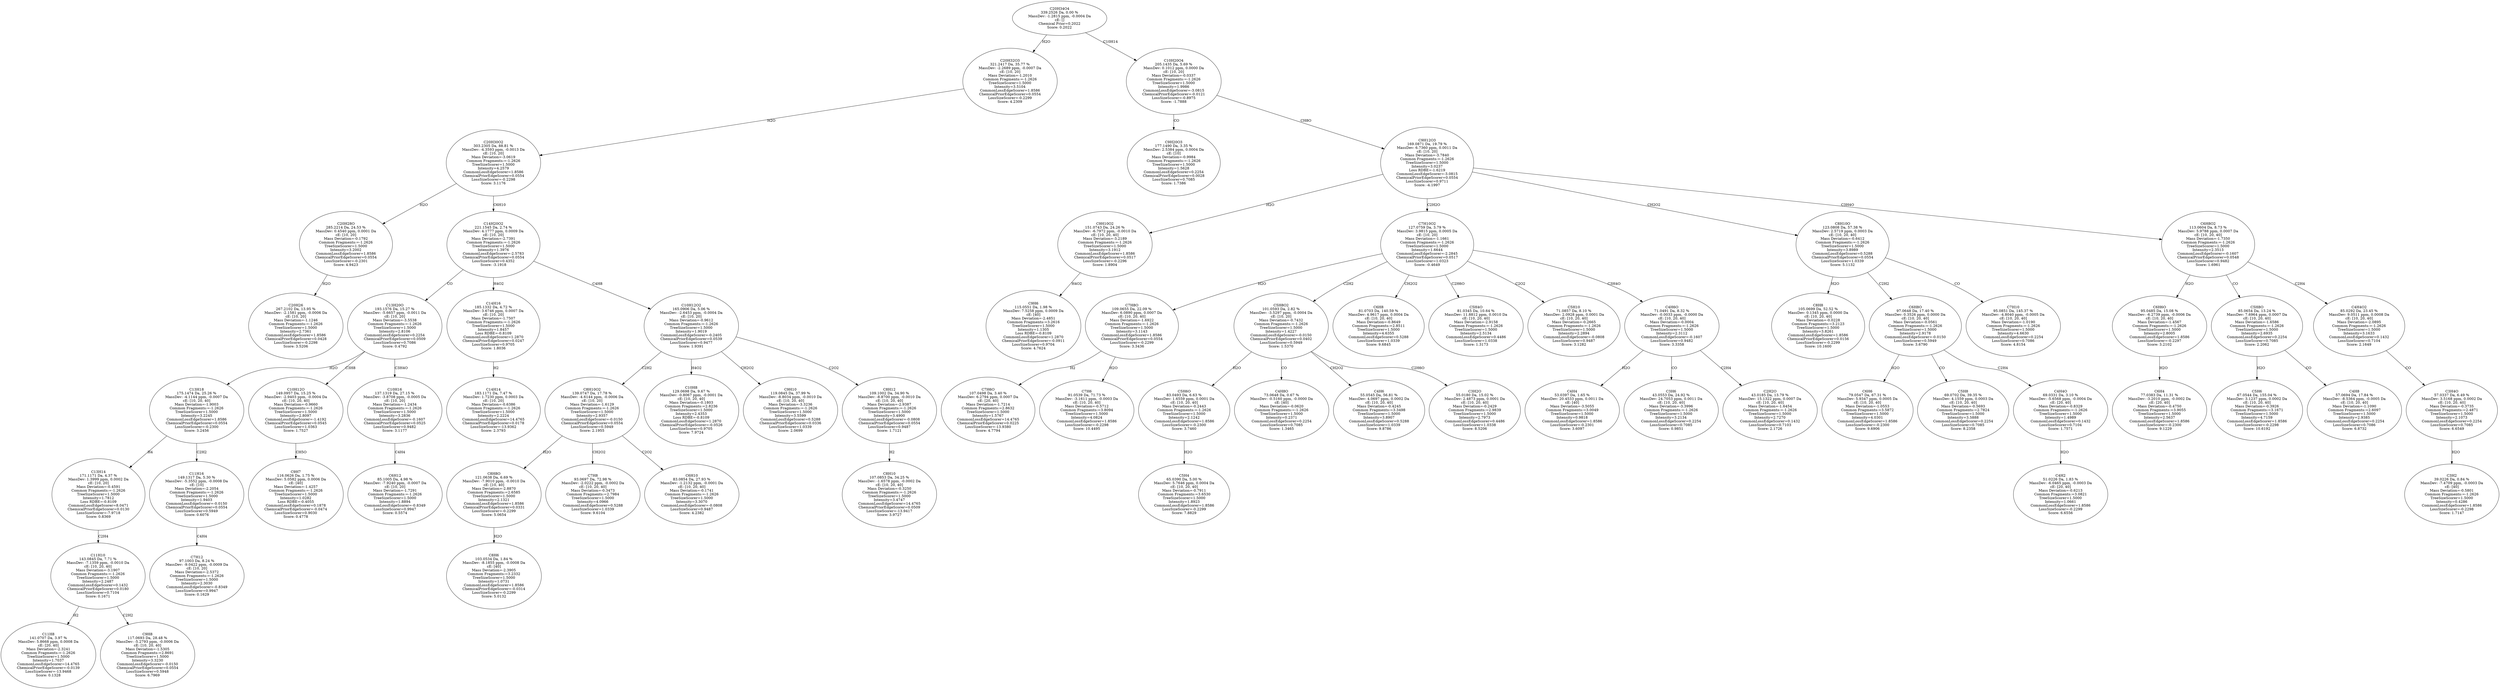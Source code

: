 strict digraph {
v1 [label="C20H26\n267.2102 Da, 13.95 %\nMassDev: -2.1581 ppm, -0.0006 Da\ncE: [10, 20]\nMass Deviation=-1.1246\nCommon Fragments:=-1.2626\nTreeSizeScorer=1.5000\nIntensity=2.7361\nCommonLossEdgeScorer=1.8586\nChemicalPriorEdgeScorer=0.0428\nLossSizeScorer=-0.2298\nScore: 3.5206"];
v2 [label="C20H28O\n285.2214 Da, 24.53 %\nMassDev: 0.4540 ppm, 0.0001 Da\ncE: [10, 20]\nMass Deviation=-0.1792\nCommon Fragments:=-1.2626\nTreeSizeScorer=1.5000\nIntensity=3.2002\nCommonLossEdgeScorer=1.8586\nChemicalPriorEdgeScorer=0.0554\nLossSizeScorer=-0.2301\nScore: 4.9423"];
v3 [label="C11H8\n141.0707 Da, 3.97 %\nMassDev: 5.8668 ppm, 0.0008 Da\ncE: [20, 40]\nMass Deviation=-2.3241\nCommon Fragments:=-1.2626\nTreeSizeScorer=1.5000\nIntensity=1.7037\nCommonLossEdgeScorer=14.4765\nChemicalPriorEdgeScorer=-0.0139\nLossSizeScorer=-13.9468\nScore: 0.1328"];
v4 [label="C9H8\n117.0693 Da, 28.48 %\nMassDev: -5.2793 ppm, -0.0006 Da\ncE: [10, 20, 40]\nMass Deviation=-1.5305\nCommon Fragments:=2.8691\nTreeSizeScorer=1.5000\nIntensity=3.3230\nCommonLossEdgeScorer=-0.0150\nChemicalPriorEdgeScorer=0.0554\nLossSizeScorer=0.5948\nScore: 6.7969"];
v5 [label="C11H10\n143.0845 Da, 7.71 %\nMassDev: -7.1359 ppm, -0.0010 Da\ncE: [10, 20, 40]\nMass Deviation=-3.1907\nCommon Fragments:=-1.2626\nTreeSizeScorer=1.5000\nIntensity=2.2487\nCommonLossEdgeScorer=0.1432\nChemicalPriorEdgeScorer=0.0180\nLossSizeScorer=0.7104\nScore: 0.1671"];
v6 [label="C13H14\n171.1171 Da, 4.37 %\nMassDev: 1.3999 ppm, 0.0002 Da\ncE: [10, 20]\nMass Deviation=-0.4591\nCommon Fragments:=-1.2626\nTreeSizeScorer=1.5000\nIntensity=1.7812\nLoss RDBE=-0.8109\nCommonLossEdgeScorer=8.0471\nChemicalPriorEdgeScorer=0.0130\nLossSizeScorer=-7.9718\nScore: 0.8369"];
v7 [label="C7H12\n97.1003 Da, 8.24 %\nMassDev: -9.0422 ppm, -0.0009 Da\ncE: [10, 20]\nMass Deviation=-2.5372\nCommon Fragments:=-1.2626\nTreeSizeScorer=1.5000\nIntensity=2.3030\nCommonLossEdgeScorer=-0.8349\nLossSizeScorer=0.9947\nScore: 0.1629"];
v8 [label="C11H16\n149.1317 Da, 5.30 %\nMassDev: -5.3552 ppm, -0.0008 Da\ncE: [10]\nMass Deviation=-2.2054\nCommon Fragments:=-1.2626\nTreeSizeScorer=1.5000\nIntensity=1.9403\nCommonLossEdgeScorer=-0.0150\nChemicalPriorEdgeScorer=0.0554\nLossSizeScorer=0.5949\nScore: 0.6076"];
v9 [label="C13H18\n175.1474 Da, 25.26 %\nMassDev: -4.1144 ppm, -0.0007 Da\ncE: [10, 20, 40]\nMass Deviation=-1.9003\nCommon Fragments:=-1.2626\nTreeSizeScorer=1.5000\nIntensity=3.2245\nCommonLossEdgeScorer=1.8586\nChemicalPriorEdgeScorer=0.0554\nLossSizeScorer=-0.2300\nScore: 3.2456"];
v10 [label="C9H7\n116.0626 Da, 1.75 %\nMassDev: 5.0582 ppm, 0.0006 Da\ncE: [40]\nMass Deviation=-1.4257\nCommon Fragments:=-1.2626\nTreeSizeScorer=1.5000\nIntensity=1.0282\nLoss RDBE=-0.4055\nCommonLossEdgeScorer=0.1878\nChemicalPriorEdgeScorer=-0.0474\nLossSizeScorer=0.9030\nScore: 0.4778"];
v11 [label="C10H12O\n149.0957 Da, 15.25 %\nMassDev: -2.9403 ppm, -0.0004 Da\ncE: [10, 20, 40]\nMass Deviation=-0.9660\nCommon Fragments:=-1.2626\nTreeSizeScorer=1.5000\nIntensity=2.8097\nCommonLossEdgeScorer=-1.4192\nChemicalPriorEdgeScorer=0.0545\nLossSizeScorer=1.0363\nScore: 1.7527"];
v12 [label="C6H12\n85.1005 Da, 4.98 %\nMassDev: -7.9240 ppm, -0.0007 Da\ncE: [10, 20]\nMass Deviation=-1.7291\nCommon Fragments:=-1.2626\nTreeSizeScorer=1.5000\nIntensity=1.8894\nCommonLossEdgeScorer=-0.8349\nLossSizeScorer=0.9947\nScore: 0.5574"];
v13 [label="C10H16\n137.1319 Da, 27.15 %\nMassDev: -3.8708 ppm, -0.0005 Da\ncE: [10, 20]\nMass Deviation=-1.2434\nCommon Fragments:=-1.2626\nTreeSizeScorer=1.5000\nIntensity=3.2836\nCommonLossEdgeScorer=-0.1607\nChemicalPriorEdgeScorer=0.0525\nLossSizeScorer=0.9482\nScore: 3.1177"];
v14 [label="C13H20O\n193.1576 Da, 15.27 %\nMassDev: -5.6657 ppm, -0.0011 Da\ncE: [10, 20]\nMass Deviation=-3.5538\nCommon Fragments:=-1.2626\nTreeSizeScorer=1.5000\nIntensity=2.8106\nCommonLossEdgeScorer=0.2254\nChemicalPriorEdgeScorer=0.0509\nLossSizeScorer=0.7086\nScore: 0.4792"];
v15 [label="C14H14\n183.1171 Da, 7.47 %\nMassDev: 1.7230 ppm, 0.0003 Da\ncE: [10, 20]\nMass Deviation=-0.6386\nCommon Fragments:=-1.2626\nTreeSizeScorer=1.5000\nIntensity=2.2224\nCommonLossEdgeScorer=14.4765\nChemicalPriorEdgeScorer=0.0178\nLossSizeScorer=-13.9362\nScore: 2.3793"];
v16 [label="C14H16\n185.1332 Da, 4.72 %\nMassDev: 3.6746 ppm, 0.0007 Da\ncE: [10, 20]\nMass Deviation=-1.7507\nCommon Fragments:=-1.2626\nTreeSizeScorer=1.5000\nIntensity=1.8457\nLoss RDBE=-0.8109\nCommonLossEdgeScorer=1.2870\nChemicalPriorEdgeScorer=0.0247\nLossSizeScorer=0.9705\nScore: 1.8036"];
v17 [label="C8H6\n103.0534 Da, 1.84 %\nMassDev: -8.1855 ppm, -0.0008 Da\ncE: [40]\nMass Deviation=-2.3905\nCommon Fragments:=3.2332\nTreeSizeScorer=1.5000\nIntensity=1.0731\nCommonLossEdgeScorer=1.8586\nChemicalPriorEdgeScorer=-0.0314\nLossSizeScorer=-0.2299\nScore: 5.0132"];
v18 [label="C8H8O\n121.0638 Da, 6.69 %\nMassDev: -7.9010 ppm, -0.0010 Da\ncE: [10, 40]\nMass Deviation=-2.8870\nCommon Fragments:=2.6585\nTreeSizeScorer=1.5000\nIntensity=2.1321\nCommonLossEdgeScorer=1.8586\nChemicalPriorEdgeScorer=0.0331\nLossSizeScorer=-0.2299\nScore: 5.0654"];
v19 [label="C7H8\n93.0697 Da, 72.98 %\nMassDev: -2.0222 ppm, -0.0002 Da\ncE: [10, 20, 40]\nMass Deviation=-0.3473\nCommon Fragments:=2.7984\nTreeSizeScorer=1.5000\nIntensity=4.0966\nCommonLossEdgeScorer=0.5288\nLossSizeScorer=1.0339\nScore: 9.6104"];
v20 [label="C6H10\n83.0854 Da, 27.93 %\nMassDev: -1.2132 ppm, -0.0001 Da\ncE: [10, 20, 40]\nMass Deviation=-0.1741\nCommon Fragments:=-1.2626\nTreeSizeScorer=1.5000\nIntensity=3.3070\nCommonLossEdgeScorer=-0.0808\nLossSizeScorer=0.9487\nScore: 4.2382"];
v21 [label="C8H10O2\n139.0747 Da, 17.78 %\nMassDev: -4.6144 ppm, -0.0006 Da\ncE: [10, 20]\nMass Deviation=-1.6129\nCommon Fragments:=-1.2626\nTreeSizeScorer=1.5000\nIntensity=2.9357\nCommonLossEdgeScorer=-0.0150\nChemicalPriorEdgeScorer=0.0554\nLossSizeScorer=0.5949\nScore: 2.1955"];
v22 [label="C10H8\n129.0698 Da, 9.67 %\nMassDev: -0.8067 ppm, -0.0001 Da\ncE: [10, 20, 40]\nMass Deviation=-0.1803\nCommon Fragments:=2.8236\nTreeSizeScorer=1.5000\nIntensity=2.4353\nLoss RDBE=-0.8109\nCommonLossEdgeScorer=1.2870\nChemicalPriorEdgeScorer=-0.0526\nLossSizeScorer=0.9705\nScore: 7.9724"];
v23 [label="C9H10\n119.0845 Da, 37.99 %\nMassDev: -8.8034 ppm, -0.0010 Da\ncE: [10, 20, 40]\nMass Deviation=-3.3236\nCommon Fragments:=-1.2626\nTreeSizeScorer=1.5000\nIntensity=3.5599\nCommonLossEdgeScorer=0.5288\nChemicalPriorEdgeScorer=0.0336\nLossSizeScorer=1.0339\nScore: 2.0699"];
v24 [label="C8H10\n107.0853 Da, 34.25 %\nMassDev: -1.6578 ppm, -0.0002 Da\ncE: [10, 20, 40]\nMass Deviation=-0.3250\nCommon Fragments:=-1.2626\nTreeSizeScorer=1.5000\nIntensity=3.4747\nCommonLossEdgeScorer=14.4765\nChemicalPriorEdgeScorer=0.0509\nLossSizeScorer=-13.9417\nScore: 3.9727"];
v25 [label="C8H12\n109.1002 Da, 34.90 %\nMassDev: -8.8700 ppm, -0.0010 Da\ncE: [10, 20, 40]\nMass Deviation=-2.9387\nCommon Fragments:=-1.2626\nTreeSizeScorer=1.5000\nIntensity=3.4900\nCommonLossEdgeScorer=-0.0808\nChemicalPriorEdgeScorer=0.0554\nLossSizeScorer=0.9487\nScore: 1.7121"];
v26 [label="C10H12O2\n165.0906 Da, 5.06 %\nMassDev: -2.6453 ppm, -0.0004 Da\ncE: [10, 20]\nMass Deviation=-0.9612\nCommon Fragments:=-1.2626\nTreeSizeScorer=1.5000\nIntensity=1.9019\nCommonLossEdgeScorer=-0.2405\nChemicalPriorEdgeScorer=0.0539\nLossSizeScorer=0.9477\nScore: 1.9391"];
v27 [label="C14H20O2\n221.1545 Da, 2.74 %\nMassDev: 4.1777 ppm, 0.0009 Da\ncE: [10, 20]\nMass Deviation=-2.7391\nCommon Fragments:=-1.2626\nTreeSizeScorer=1.5000\nIntensity=1.3976\nCommonLossEdgeScorer=-2.5783\nChemicalPriorEdgeScorer=0.0554\nLossSizeScorer=0.4352\nScore: -3.1918"];
v28 [label="C20H30O2\n303.2305 Da, 88.81 %\nMassDev: -4.3593 ppm, -0.0013 Da\ncE: [10, 20]\nMass Deviation=-3.0619\nCommon Fragments:=-1.2626\nTreeSizeScorer=1.5000\nIntensity=4.2579\nCommonLossEdgeScorer=1.8586\nChemicalPriorEdgeScorer=0.0554\nLossSizeScorer=-0.2298\nScore: 3.1176"];
v29 [label="C20H32O3\n321.2417 Da, 35.77 %\nMassDev: -2.2689 ppm, -0.0007 Da\ncE: [10, 20]\nMass Deviation=-1.2010\nCommon Fragments:=-1.2626\nTreeSizeScorer=1.5000\nIntensity=3.5104\nCommonLossEdgeScorer=1.8586\nChemicalPriorEdgeScorer=0.0554\nLossSizeScorer=-0.2299\nScore: 4.2309"];
v30 [label="C9H20O3\n177.1490 Da, 3.35 %\nMassDev: 2.5384 ppm, 0.0004 Da\ncE: [10]\nMass Deviation=-0.9984\nCommon Fragments:=-1.2626\nTreeSizeScorer=1.5000\nIntensity=1.5628\nCommonLossEdgeScorer=0.2254\nChemicalPriorEdgeScorer=0.0028\nLossSizeScorer=0.7085\nScore: 1.7386"];
v31 [label="C9H6\n115.0551 Da, 1.98 %\nMassDev: 7.5258 ppm, 0.0009 Da\ncE: [40]\nMass Deviation=-2.4851\nCommon Fragments:=3.2616\nTreeSizeScorer=1.5000\nIntensity=1.1305\nLoss RDBE=-0.8109\nCommonLossEdgeScorer=1.2870\nChemicalPriorEdgeScorer=-0.0911\nLossSizeScorer=0.9704\nScore: 4.7624"];
v32 [label="C9H10O2\n151.0743 Da, 24.26 %\nMassDev: -6.7972 ppm, -0.0010 Da\ncE: [10, 20, 40]\nMass Deviation=-3.2189\nCommon Fragments:=-1.2626\nTreeSizeScorer=1.5000\nIntensity=3.1912\nCommonLossEdgeScorer=1.8586\nChemicalPriorEdgeScorer=0.0517\nLossSizeScorer=-0.2296\nScore: 1.8904"];
v33 [label="C7H6O\n107.0498 Da, 3.40 %\nMassDev: 6.2794 ppm, 0.0007 Da\ncE: [20, 40]\nMass Deviation=-1.7214\nCommon Fragments:=2.8632\nTreeSizeScorer=1.5000\nIntensity=1.5767\nCommonLossEdgeScorer=14.4765\nChemicalPriorEdgeScorer=0.0225\nLossSizeScorer=-13.9380\nScore: 4.7794"];
v34 [label="C7H6\n91.0539 Da, 71.73 %\nMassDev: -3.1611 ppm, -0.0003 Da\ncE: [10, 20, 40]\nMass Deviation=-0.5712\nCommon Fragments:=3.8094\nTreeSizeScorer=1.5000\nIntensity=4.0824\nCommonLossEdgeScorer=1.8586\nLossSizeScorer=-0.2298\nScore: 10.4495"];
v35 [label="C7H8O\n109.0655 Da, 22.09 %\nMassDev: 6.0890 ppm, 0.0007 Da\ncE: [10, 20, 40]\nMass Deviation=-1.6922\nCommon Fragments:=-1.2626\nTreeSizeScorer=1.5000\nIntensity=3.1143\nCommonLossEdgeScorer=1.8586\nChemicalPriorEdgeScorer=0.0554\nLossSizeScorer=-0.2299\nScore: 3.3436"];
v36 [label="C5H4\n65.0390 Da, 5.00 %\nMassDev: 5.7646 ppm, 0.0004 Da\ncE: [10, 20, 40]\nMass Deviation=-0.7911\nCommon Fragments:=3.6530\nTreeSizeScorer=1.5000\nIntensity=1.8923\nCommonLossEdgeScorer=1.8586\nLossSizeScorer=-0.2299\nScore: 7.8829"];
v37 [label="C5H6O\n83.0493 Da, 6.63 %\nMassDev: 1.6559 ppm, 0.0001 Da\ncE: [10, 20, 40]\nMass Deviation=-0.2443\nCommon Fragments:=-1.2626\nTreeSizeScorer=1.5000\nIntensity=2.1242\nCommonLossEdgeScorer=1.8586\nLossSizeScorer=-0.2300\nScore: 3.7460"];
v38 [label="C4H8O\n73.0648 Da, 0.67 %\nMassDev: -0.5160 ppm, -0.0000 Da\ncE: [40]\nMass Deviation=-0.0620\nCommon Fragments:=-1.2626\nTreeSizeScorer=1.5000\nIntensity=0.2371\nCommonLossEdgeScorer=0.2254\nLossSizeScorer=0.7085\nScore: 1.3465"];
v39 [label="C4H6\n55.0545 Da, 56.81 %\nMassDev: 4.0697 ppm, 0.0002 Da\ncE: [10, 20, 40]\nMass Deviation=-0.4245\nCommon Fragments:=3.3498\nTreeSizeScorer=1.5000\nIntensity=3.8907\nCommonLossEdgeScorer=0.5288\nLossSizeScorer=1.0339\nScore: 9.8786"];
v40 [label="C3H2O\n55.0180 Da, 15.02 %\nMassDev: 2.4873 ppm, 0.0001 Da\ncE: [10, 20, 40]\nMass Deviation=-0.2429\nCommon Fragments:=2.9839\nTreeSizeScorer=1.5000\nIntensity=2.7973\nCommonLossEdgeScorer=0.4486\nLossSizeScorer=1.0338\nScore: 8.5206"];
v41 [label="C5H8O2\n101.0593 Da, 2.82 %\nMassDev: -3.5297 ppm, -0.0004 Da\ncE: [10, 20]\nMass Deviation=-0.7432\nCommon Fragments:=-1.2626\nTreeSizeScorer=1.5000\nIntensity=1.4227\nCommonLossEdgeScorer=-0.0150\nChemicalPriorEdgeScorer=0.0402\nLossSizeScorer=0.5949\nScore: 1.5370"];
v42 [label="C6H8\n81.0703 Da, 140.59 %\nMassDev: 4.9617 ppm, 0.0004 Da\ncE: [10, 20, 40]\nMass Deviation=-0.8649\nCommon Fragments:=2.8511\nTreeSizeScorer=1.5000\nIntensity=4.6355\nCommonLossEdgeScorer=0.5288\nLossSizeScorer=1.0339\nScore: 9.6845"];
v43 [label="C5H4O\n81.0345 Da, 10.64 %\nMassDev: 11.8812 ppm, 0.0010 Da\ncE: [10, 20, 40]\nMass Deviation=-2.9158\nCommon Fragments:=-1.2626\nTreeSizeScorer=1.5000\nIntensity=2.5134\nCommonLossEdgeScorer=0.4486\nLossSizeScorer=1.0338\nScore: 1.3173"];
v44 [label="C5H10\n71.0857 Da, 8.10 %\nMassDev: 2.0928 ppm, 0.0001 Da\ncE: [10, 20, 40]\nMass Deviation=-0.2665\nCommon Fragments:=-1.2626\nTreeSizeScorer=1.5000\nIntensity=2.2894\nCommonLossEdgeScorer=-0.0808\nLossSizeScorer=0.9487\nScore: 3.1282"];
v45 [label="C4H4\n53.0397 Da, 1.65 %\nMassDev: 20.4533 ppm, 0.0011 Da\ncE: [40]\nMass Deviation=-3.5055\nCommon Fragments:=3.0049\nTreeSizeScorer=1.5000\nIntensity=0.9818\nCommonLossEdgeScorer=1.8586\nLossSizeScorer=-0.2301\nScore: 3.6097"];
v46 [label="C3H6\n43.0553 Da, 24.92 %\nMassDev: 24.7053 ppm, 0.0011 Da\ncE: [10, 20, 40]\nMass Deviation=-3.3996\nCommon Fragments:=-1.2626\nTreeSizeScorer=1.5000\nIntensity=3.2134\nCommonLossEdgeScorer=0.2254\nLossSizeScorer=0.7085\nScore: 0.9851"];
v47 [label="C2H2O\n43.0185 Da, 13.79 %\nMassDev: 15.1322 ppm, 0.0007 Da\ncE: [10, 20, 40]\nMass Deviation=-1.6454\nCommon Fragments:=-1.2626\nTreeSizeScorer=1.5000\nIntensity=2.7270\nCommonLossEdgeScorer=0.1432\nLossSizeScorer=0.7103\nScore: 2.1726"];
v48 [label="C4H6O\n71.0491 Da, 8.32 %\nMassDev: -0.0033 ppm, -0.0000 Da\ncE: [10, 20, 40]\nMass Deviation=-0.0004\nCommon Fragments:=-1.2626\nTreeSizeScorer=1.5000\nIntensity=2.3112\nCommonLossEdgeScorer=-0.1607\nLossSizeScorer=0.9482\nScore: 3.3358"];
v49 [label="C7H10O2\n127.0759 Da, 3.79 %\nMassDev: 3.9815 ppm, 0.0005 Da\ncE: [10, 20]\nMass Deviation=-1.1661\nCommon Fragments:=-1.2626\nTreeSizeScorer=1.5000\nIntensity=1.6644\nCommonLossEdgeScorer=-2.2845\nChemicalPriorEdgeScorer=0.0517\nLossSizeScorer=1.0323\nScore: -0.4649"];
v50 [label="C8H8\n105.0699 Da, 52.52 %\nMassDev: 0.1345 ppm, 0.0000 Da\ncE: [10, 20, 40]\nMass Deviation=-0.0228\nCommon Fragments:=3.2123\nTreeSizeScorer=1.5000\nIntensity=3.8261\nCommonLossEdgeScorer=1.8586\nChemicalPriorEdgeScorer=0.0156\nLossSizeScorer=-0.2299\nScore: 10.1600"];
v51 [label="C6H6\n79.0547 Da, 67.31 %\nMassDev: 5.9347 ppm, 0.0005 Da\ncE: [10, 20, 40]\nMass Deviation=-1.0553\nCommon Fragments:=3.5872\nTreeSizeScorer=1.5000\nIntensity=4.0301\nCommonLossEdgeScorer=1.8586\nLossSizeScorer=-0.2300\nScore: 9.6906"];
v52 [label="C5H8\n69.0702 Da, 39.35 %\nMassDev: 4.1559 ppm, 0.0003 Da\ncE: [10, 20, 40]\nMass Deviation=-0.5693\nCommon Fragments:=2.7824\nTreeSizeScorer=1.5000\nIntensity=3.5888\nCommonLossEdgeScorer=0.2254\nLossSizeScorer=0.7085\nScore: 8.2358"];
v53 [label="C4H2\n51.0226 Da, 1.83 %\nMassDev: -6.0465 ppm, -0.0003 Da\ncE: [20, 40]\nMass Deviation=-0.6213\nCommon Fragments:=3.0821\nTreeSizeScorer=1.5000\nIntensity=1.0661\nCommonLossEdgeScorer=1.8586\nLossSizeScorer=-0.2299\nScore: 6.6556"];
v54 [label="C4H4O\n69.0331 Da, 3.10 %\nMassDev: -5.6568 ppm, -0.0004 Da\ncE: [20, 40]\nMass Deviation=-0.8329\nCommon Fragments:=-1.2626\nTreeSizeScorer=1.5000\nIntensity=1.4989\nCommonLossEdgeScorer=0.1432\nLossSizeScorer=0.7104\nScore: 1.7571"];
v55 [label="C6H8O\n97.0648 Da, 17.40 %\nMassDev: 0.3526 ppm, 0.0000 Da\ncE: [10, 20, 40]\nMass Deviation=-0.0561\nCommon Fragments:=-1.2626\nTreeSizeScorer=1.5000\nIntensity=2.9178\nCommonLossEdgeScorer=-0.0150\nLossSizeScorer=0.5949\nScore: 3.6790"];
v56 [label="C7H10\n95.0851 Da, 145.37 %\nMassDev: -4.8040 ppm, -0.0005 Da\ncE: [10, 20, 40]\nMass Deviation=-1.0190\nCommon Fragments:=-1.2626\nTreeSizeScorer=1.5000\nIntensity=4.6630\nCommonLossEdgeScorer=0.2254\nLossSizeScorer=0.7086\nScore: 4.8154"];
v57 [label="C8H10O\n123.0808 Da, 57.38 %\nMassDev: 2.5719 ppm, 0.0003 Da\ncE: [10, 20, 40]\nMass Deviation=-0.6412\nCommon Fragments:=-1.2626\nTreeSizeScorer=1.5000\nIntensity=3.8989\nCommonLossEdgeScorer=0.5288\nChemicalPriorEdgeScorer=0.0554\nLossSizeScorer=1.0339\nScore: 5.1132"];
v58 [label="C6H4\n77.0383 Da, 11.31 %\nMassDev: -3.2010 ppm, -0.0002 Da\ncE: [20, 40]\nMass Deviation=-0.4750\nCommon Fragments:=3.9055\nTreeSizeScorer=1.5000\nIntensity=2.5637\nCommonLossEdgeScorer=1.8586\nLossSizeScorer=-0.2300\nScore: 9.1229"];
v59 [label="C6H6O\n95.0485 Da, 15.08 %\nMassDev: -6.2739 ppm, -0.0006 Da\ncE: [10, 20, 40]\nMass Deviation=-1.4567\nCommon Fragments:=-1.2626\nTreeSizeScorer=1.5000\nIntensity=2.8005\nCommonLossEdgeScorer=1.8586\nLossSizeScorer=-0.2297\nScore: 3.2102"];
v60 [label="C5H6\n67.0544 Da, 155.04 %\nMassDev: 3.1237 ppm, 0.0002 Da\ncE: [10, 20, 40]\nMass Deviation=-0.3926\nCommon Fragments:=3.1671\nTreeSizeScorer=1.5000\nIntensity=4.7159\nCommonLossEdgeScorer=1.8586\nLossSizeScorer=-0.2298\nScore: 10.6192"];
v61 [label="C4H8\n57.0694 Da, 17.84 %\nMassDev: -8.5364 ppm, -0.0005 Da\ncE: [10, 20, 40]\nMass Deviation=-1.1090\nCommon Fragments:=2.6097\nTreeSizeScorer=1.5000\nIntensity=2.9385\nCommonLossEdgeScorer=0.2254\nLossSizeScorer=0.7086\nScore: 6.8732"];
v62 [label="C5H8O\n85.0654 Da, 13.24 %\nMassDev: 7.6964 ppm, 0.0007 Da\ncE: [10, 20, 40]\nMass Deviation=-1.6586\nCommon Fragments:=-1.2626\nTreeSizeScorer=1.5000\nIntensity=2.6935\nCommonLossEdgeScorer=0.2254\nLossSizeScorer=0.7085\nScore: 2.2062"];
v63 [label="C3H2\n39.0226 Da, 0.84 %\nMassDev: -7.4709 ppm, -0.0003 Da\ncE: [40]\nMass Deviation=-0.5801\nCommon Fragments:=-1.2626\nTreeSizeScorer=1.5000\nIntensity=0.4286\nCommonLossEdgeScorer=1.8586\nLossSizeScorer=-0.2298\nScore: 1.7147"];
v64 [label="C3H4O\n57.0337 Da, 6.49 %\nMassDev: 3.5168 ppm, 0.0002 Da\ncE: [10, 20, 40]\nMass Deviation=-0.3735\nCommon Fragments:=2.4871\nTreeSizeScorer=1.5000\nIntensity=2.1073\nCommonLossEdgeScorer=0.2254\nLossSizeScorer=0.7085\nScore: 6.6549"];
v65 [label="C4H4O2\n85.0292 Da, 23.45 %\nMassDev: 9.0511 ppm, 0.0008 Da\ncE: [10, 20, 40]\nMass Deviation=-2.0895\nCommon Fragments:=-1.2626\nTreeSizeScorer=1.5000\nIntensity=3.1633\nCommonLossEdgeScorer=0.1432\nLossSizeScorer=0.7104\nScore: 2.1649"];
v66 [label="C6H8O2\n113.0604 Da, 8.73 %\nMassDev: 5.9788 ppm, 0.0007 Da\ncE: [10, 20, 40]\nMass Deviation=-1.7350\nCommon Fragments:=-1.2626\nTreeSizeScorer=1.5000\nIntensity=2.3513\nCommonLossEdgeScorer=-0.1607\nChemicalPriorEdgeScorer=0.0548\nLossSizeScorer=0.9482\nScore: 1.6961"];
v67 [label="C9H12O3\n169.0871 Da, 19.79 %\nMassDev: 6.7360 ppm, 0.0011 Da\ncE: [10, 20]\nMass Deviation=-3.7840\nCommon Fragments:=-1.2626\nTreeSizeScorer=1.5000\nIntensity=3.0237\nLoss RDBE=-1.6219\nCommonLossEdgeScorer=-3.0815\nChemicalPriorEdgeScorer=0.0554\nLossSizeScorer=0.9711\nScore: -4.1997"];
v68 [label="C10H20O4\n205.1435 Da, 5.69 %\nMassDev: 0.1012 ppm, 0.0000 Da\ncE: [10, 20]\nMass Deviation=-0.0337\nCommon Fragments:=-1.2626\nTreeSizeScorer=1.5000\nIntensity=1.9986\nCommonLossEdgeScorer=-3.0815\nChemicalPriorEdgeScorer=-0.0121\nLossSizeScorer=-0.8975\nScore: -1.7888"];
v69 [label="C20H34O4\n339.2526 Da, 0.00 %\nMassDev: -1.2815 ppm, -0.0004 Da\ncE: []\nChemical Prior=0.2022\nScore: 0.2022"];
v2 -> v1 [label="H2O"];
v28 -> v2 [label="H2O"];
v5 -> v3 [label="H2"];
v5 -> v4 [label="C2H2"];
v6 -> v5 [label="C2H4"];
v9 -> v6 [label="H4"];
v8 -> v7 [label="C4H4"];
v9 -> v8 [label="C2H2"];
v14 -> v9 [label="H2O"];
v11 -> v10 [label="CH5O"];
v14 -> v11 [label="C3H8"];
v13 -> v12 [label="C4H4"];
v14 -> v13 [label="C3H4O"];
v27 -> v14 [label="CO"];
v16 -> v15 [label="H2"];
v27 -> v16 [label="H4O2"];
v18 -> v17 [label="H2O"];
v21 -> v18 [label="H2O"];
v21 -> v19 [label="CH2O2"];
v21 -> v20 [label="C2O2"];
v26 -> v21 [label="C2H2"];
v26 -> v22 [label="H4O2"];
v26 -> v23 [label="CH2O2"];
v25 -> v24 [label="H2"];
v26 -> v25 [label="C2O2"];
v27 -> v26 [label="C4H8"];
v28 -> v27 [label="C6H10"];
v29 -> v28 [label="H2O"];
v69 -> v29 [label="H2O"];
v68 -> v30 [label="CO"];
v32 -> v31 [label="H4O2"];
v67 -> v32 [label="H2O"];
v35 -> v33 [label="H2"];
v35 -> v34 [label="H2O"];
v49 -> v35 [label="H2O"];
v37 -> v36 [label="H2O"];
v41 -> v37 [label="H2O"];
v41 -> v38 [label="CO"];
v41 -> v39 [label="CH2O2"];
v41 -> v40 [label="C2H6O"];
v49 -> v41 [label="C2H2"];
v49 -> v42 [label="CH2O2"];
v49 -> v43 [label="C2H6O"];
v49 -> v44 [label="C2O2"];
v48 -> v45 [label="H2O"];
v48 -> v46 [label="CO"];
v48 -> v47 [label="C2H4"];
v49 -> v48 [label="C3H4O"];
v67 -> v49 [label="C2H2O"];
v57 -> v50 [label="H2O"];
v55 -> v51 [label="H2O"];
v55 -> v52 [label="CO"];
v54 -> v53 [label="H2O"];
v55 -> v54 [label="C2H4"];
v57 -> v55 [label="C2H2"];
v57 -> v56 [label="CO"];
v67 -> v57 [label="CH2O2"];
v59 -> v58 [label="H2O"];
v66 -> v59 [label="H2O"];
v62 -> v60 [label="H2O"];
v62 -> v61 [label="CO"];
v66 -> v62 [label="CO"];
v64 -> v63 [label="H2O"];
v65 -> v64 [label="CO"];
v66 -> v65 [label="C2H4"];
v67 -> v66 [label="C3H4O"];
v68 -> v67 [label="CH8O"];
v69 -> v68 [label="C10H14"];
}